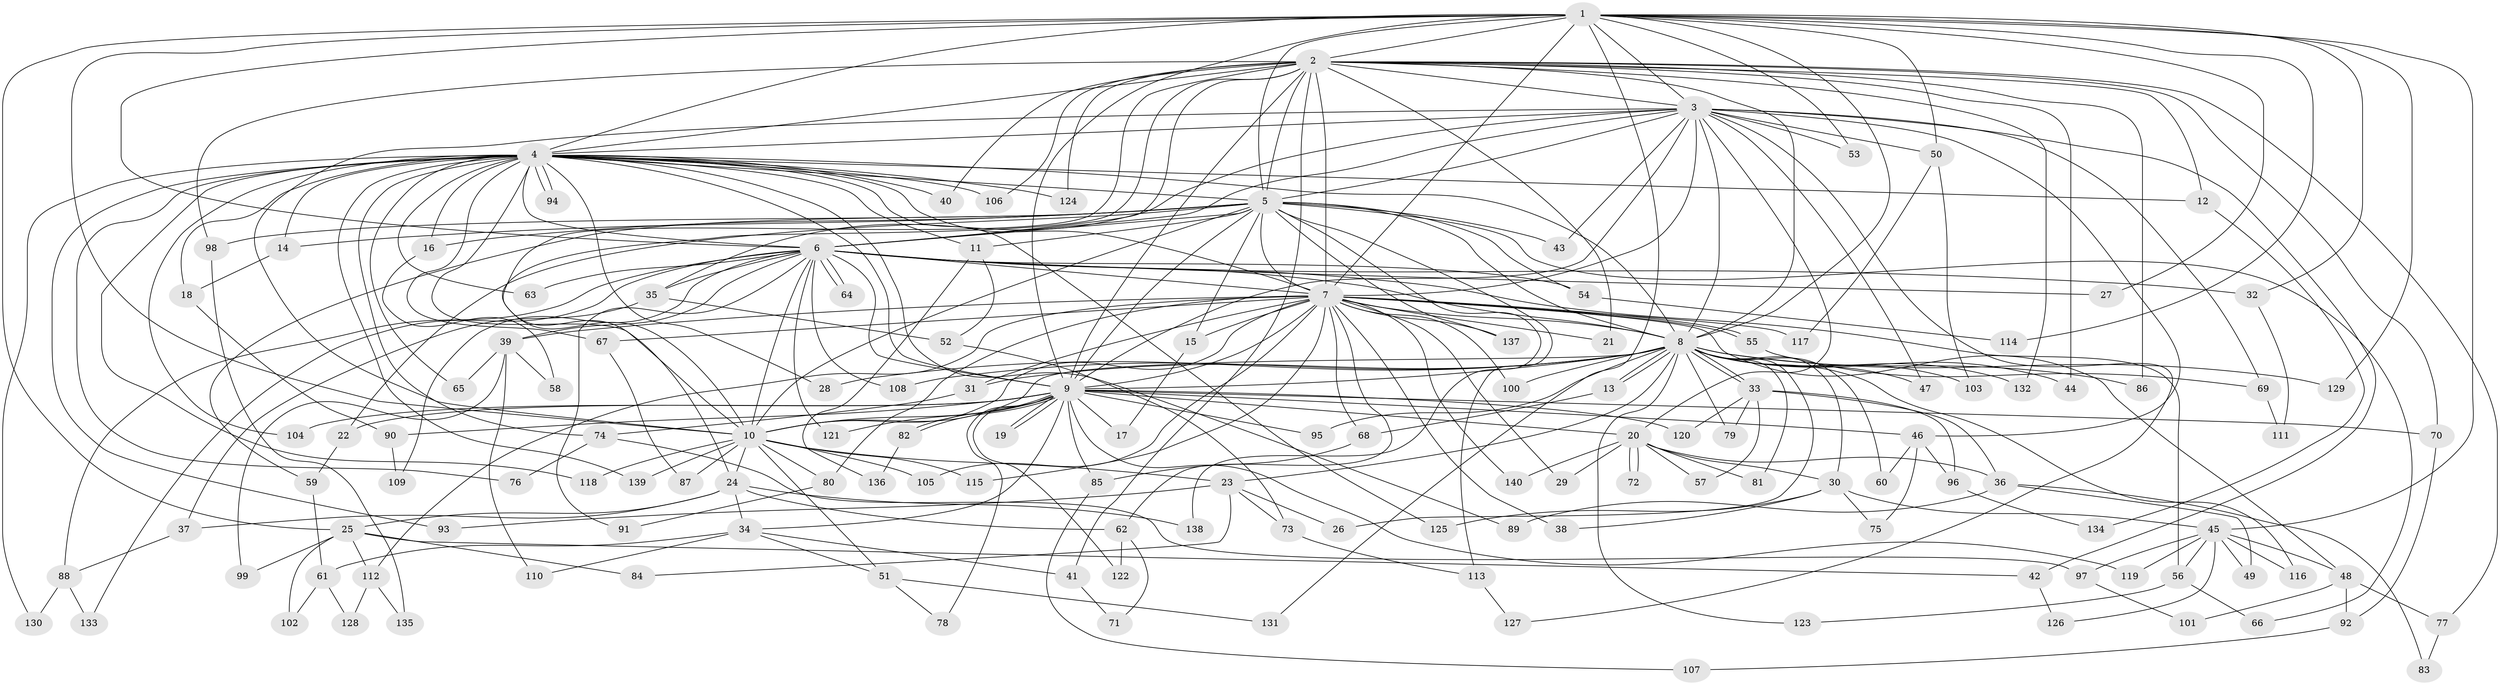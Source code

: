 // Generated by graph-tools (version 1.1) at 2025/13/03/09/25 04:13:46]
// undirected, 140 vertices, 305 edges
graph export_dot {
graph [start="1"]
  node [color=gray90,style=filled];
  1;
  2;
  3;
  4;
  5;
  6;
  7;
  8;
  9;
  10;
  11;
  12;
  13;
  14;
  15;
  16;
  17;
  18;
  19;
  20;
  21;
  22;
  23;
  24;
  25;
  26;
  27;
  28;
  29;
  30;
  31;
  32;
  33;
  34;
  35;
  36;
  37;
  38;
  39;
  40;
  41;
  42;
  43;
  44;
  45;
  46;
  47;
  48;
  49;
  50;
  51;
  52;
  53;
  54;
  55;
  56;
  57;
  58;
  59;
  60;
  61;
  62;
  63;
  64;
  65;
  66;
  67;
  68;
  69;
  70;
  71;
  72;
  73;
  74;
  75;
  76;
  77;
  78;
  79;
  80;
  81;
  82;
  83;
  84;
  85;
  86;
  87;
  88;
  89;
  90;
  91;
  92;
  93;
  94;
  95;
  96;
  97;
  98;
  99;
  100;
  101;
  102;
  103;
  104;
  105;
  106;
  107;
  108;
  109;
  110;
  111;
  112;
  113;
  114;
  115;
  116;
  117;
  118;
  119;
  120;
  121;
  122;
  123;
  124;
  125;
  126;
  127;
  128;
  129;
  130;
  131;
  132;
  133;
  134;
  135;
  136;
  137;
  138;
  139;
  140;
  1 -- 2;
  1 -- 3;
  1 -- 4;
  1 -- 5;
  1 -- 6;
  1 -- 7;
  1 -- 8;
  1 -- 9;
  1 -- 10;
  1 -- 25;
  1 -- 27;
  1 -- 32;
  1 -- 45;
  1 -- 50;
  1 -- 53;
  1 -- 114;
  1 -- 129;
  1 -- 131;
  2 -- 3;
  2 -- 4;
  2 -- 5;
  2 -- 6;
  2 -- 7;
  2 -- 8;
  2 -- 9;
  2 -- 10;
  2 -- 12;
  2 -- 21;
  2 -- 24;
  2 -- 40;
  2 -- 41;
  2 -- 44;
  2 -- 70;
  2 -- 77;
  2 -- 86;
  2 -- 98;
  2 -- 106;
  2 -- 124;
  2 -- 132;
  3 -- 4;
  3 -- 5;
  3 -- 6;
  3 -- 7;
  3 -- 8;
  3 -- 9;
  3 -- 10;
  3 -- 20;
  3 -- 35;
  3 -- 42;
  3 -- 43;
  3 -- 46;
  3 -- 47;
  3 -- 50;
  3 -- 53;
  3 -- 69;
  3 -- 127;
  4 -- 5;
  4 -- 6;
  4 -- 7;
  4 -- 8;
  4 -- 9;
  4 -- 10;
  4 -- 11;
  4 -- 12;
  4 -- 14;
  4 -- 16;
  4 -- 18;
  4 -- 28;
  4 -- 40;
  4 -- 63;
  4 -- 65;
  4 -- 67;
  4 -- 74;
  4 -- 76;
  4 -- 89;
  4 -- 93;
  4 -- 94;
  4 -- 94;
  4 -- 104;
  4 -- 106;
  4 -- 118;
  4 -- 124;
  4 -- 125;
  4 -- 130;
  4 -- 139;
  5 -- 6;
  5 -- 7;
  5 -- 8;
  5 -- 9;
  5 -- 10;
  5 -- 11;
  5 -- 14;
  5 -- 15;
  5 -- 16;
  5 -- 22;
  5 -- 43;
  5 -- 54;
  5 -- 59;
  5 -- 66;
  5 -- 98;
  5 -- 113;
  5 -- 137;
  5 -- 138;
  6 -- 7;
  6 -- 8;
  6 -- 9;
  6 -- 10;
  6 -- 27;
  6 -- 32;
  6 -- 35;
  6 -- 39;
  6 -- 54;
  6 -- 56;
  6 -- 63;
  6 -- 64;
  6 -- 64;
  6 -- 88;
  6 -- 91;
  6 -- 108;
  6 -- 109;
  6 -- 121;
  6 -- 133;
  7 -- 8;
  7 -- 9;
  7 -- 10;
  7 -- 15;
  7 -- 21;
  7 -- 29;
  7 -- 31;
  7 -- 38;
  7 -- 39;
  7 -- 48;
  7 -- 55;
  7 -- 55;
  7 -- 62;
  7 -- 67;
  7 -- 68;
  7 -- 80;
  7 -- 100;
  7 -- 105;
  7 -- 112;
  7 -- 115;
  7 -- 117;
  7 -- 137;
  7 -- 140;
  8 -- 9;
  8 -- 10;
  8 -- 13;
  8 -- 13;
  8 -- 23;
  8 -- 26;
  8 -- 28;
  8 -- 30;
  8 -- 31;
  8 -- 33;
  8 -- 33;
  8 -- 44;
  8 -- 47;
  8 -- 60;
  8 -- 79;
  8 -- 81;
  8 -- 86;
  8 -- 95;
  8 -- 100;
  8 -- 103;
  8 -- 108;
  8 -- 116;
  8 -- 123;
  8 -- 129;
  8 -- 132;
  9 -- 10;
  9 -- 17;
  9 -- 19;
  9 -- 19;
  9 -- 20;
  9 -- 22;
  9 -- 34;
  9 -- 46;
  9 -- 70;
  9 -- 78;
  9 -- 82;
  9 -- 82;
  9 -- 85;
  9 -- 90;
  9 -- 95;
  9 -- 104;
  9 -- 119;
  9 -- 120;
  9 -- 121;
  9 -- 122;
  10 -- 23;
  10 -- 24;
  10 -- 51;
  10 -- 80;
  10 -- 87;
  10 -- 105;
  10 -- 115;
  10 -- 118;
  10 -- 139;
  11 -- 52;
  11 -- 136;
  12 -- 134;
  13 -- 68;
  14 -- 18;
  15 -- 17;
  16 -- 58;
  18 -- 90;
  20 -- 29;
  20 -- 30;
  20 -- 36;
  20 -- 57;
  20 -- 72;
  20 -- 72;
  20 -- 81;
  20 -- 140;
  22 -- 59;
  23 -- 26;
  23 -- 73;
  23 -- 84;
  23 -- 93;
  24 -- 25;
  24 -- 34;
  24 -- 37;
  24 -- 62;
  24 -- 138;
  25 -- 42;
  25 -- 84;
  25 -- 99;
  25 -- 102;
  25 -- 112;
  30 -- 38;
  30 -- 45;
  30 -- 75;
  30 -- 125;
  31 -- 74;
  32 -- 111;
  33 -- 36;
  33 -- 57;
  33 -- 79;
  33 -- 96;
  33 -- 120;
  34 -- 41;
  34 -- 51;
  34 -- 61;
  34 -- 110;
  35 -- 37;
  35 -- 52;
  36 -- 49;
  36 -- 83;
  36 -- 89;
  37 -- 88;
  39 -- 58;
  39 -- 65;
  39 -- 99;
  39 -- 110;
  41 -- 71;
  42 -- 126;
  45 -- 48;
  45 -- 49;
  45 -- 56;
  45 -- 97;
  45 -- 116;
  45 -- 119;
  45 -- 126;
  46 -- 60;
  46 -- 75;
  46 -- 96;
  48 -- 77;
  48 -- 92;
  48 -- 101;
  50 -- 103;
  50 -- 117;
  51 -- 78;
  51 -- 131;
  52 -- 73;
  54 -- 114;
  55 -- 69;
  56 -- 66;
  56 -- 123;
  59 -- 61;
  61 -- 102;
  61 -- 128;
  62 -- 71;
  62 -- 122;
  67 -- 87;
  68 -- 85;
  69 -- 111;
  70 -- 92;
  73 -- 113;
  74 -- 76;
  74 -- 97;
  77 -- 83;
  80 -- 91;
  82 -- 136;
  85 -- 107;
  88 -- 130;
  88 -- 133;
  90 -- 109;
  92 -- 107;
  96 -- 134;
  97 -- 101;
  98 -- 135;
  112 -- 128;
  112 -- 135;
  113 -- 127;
}
